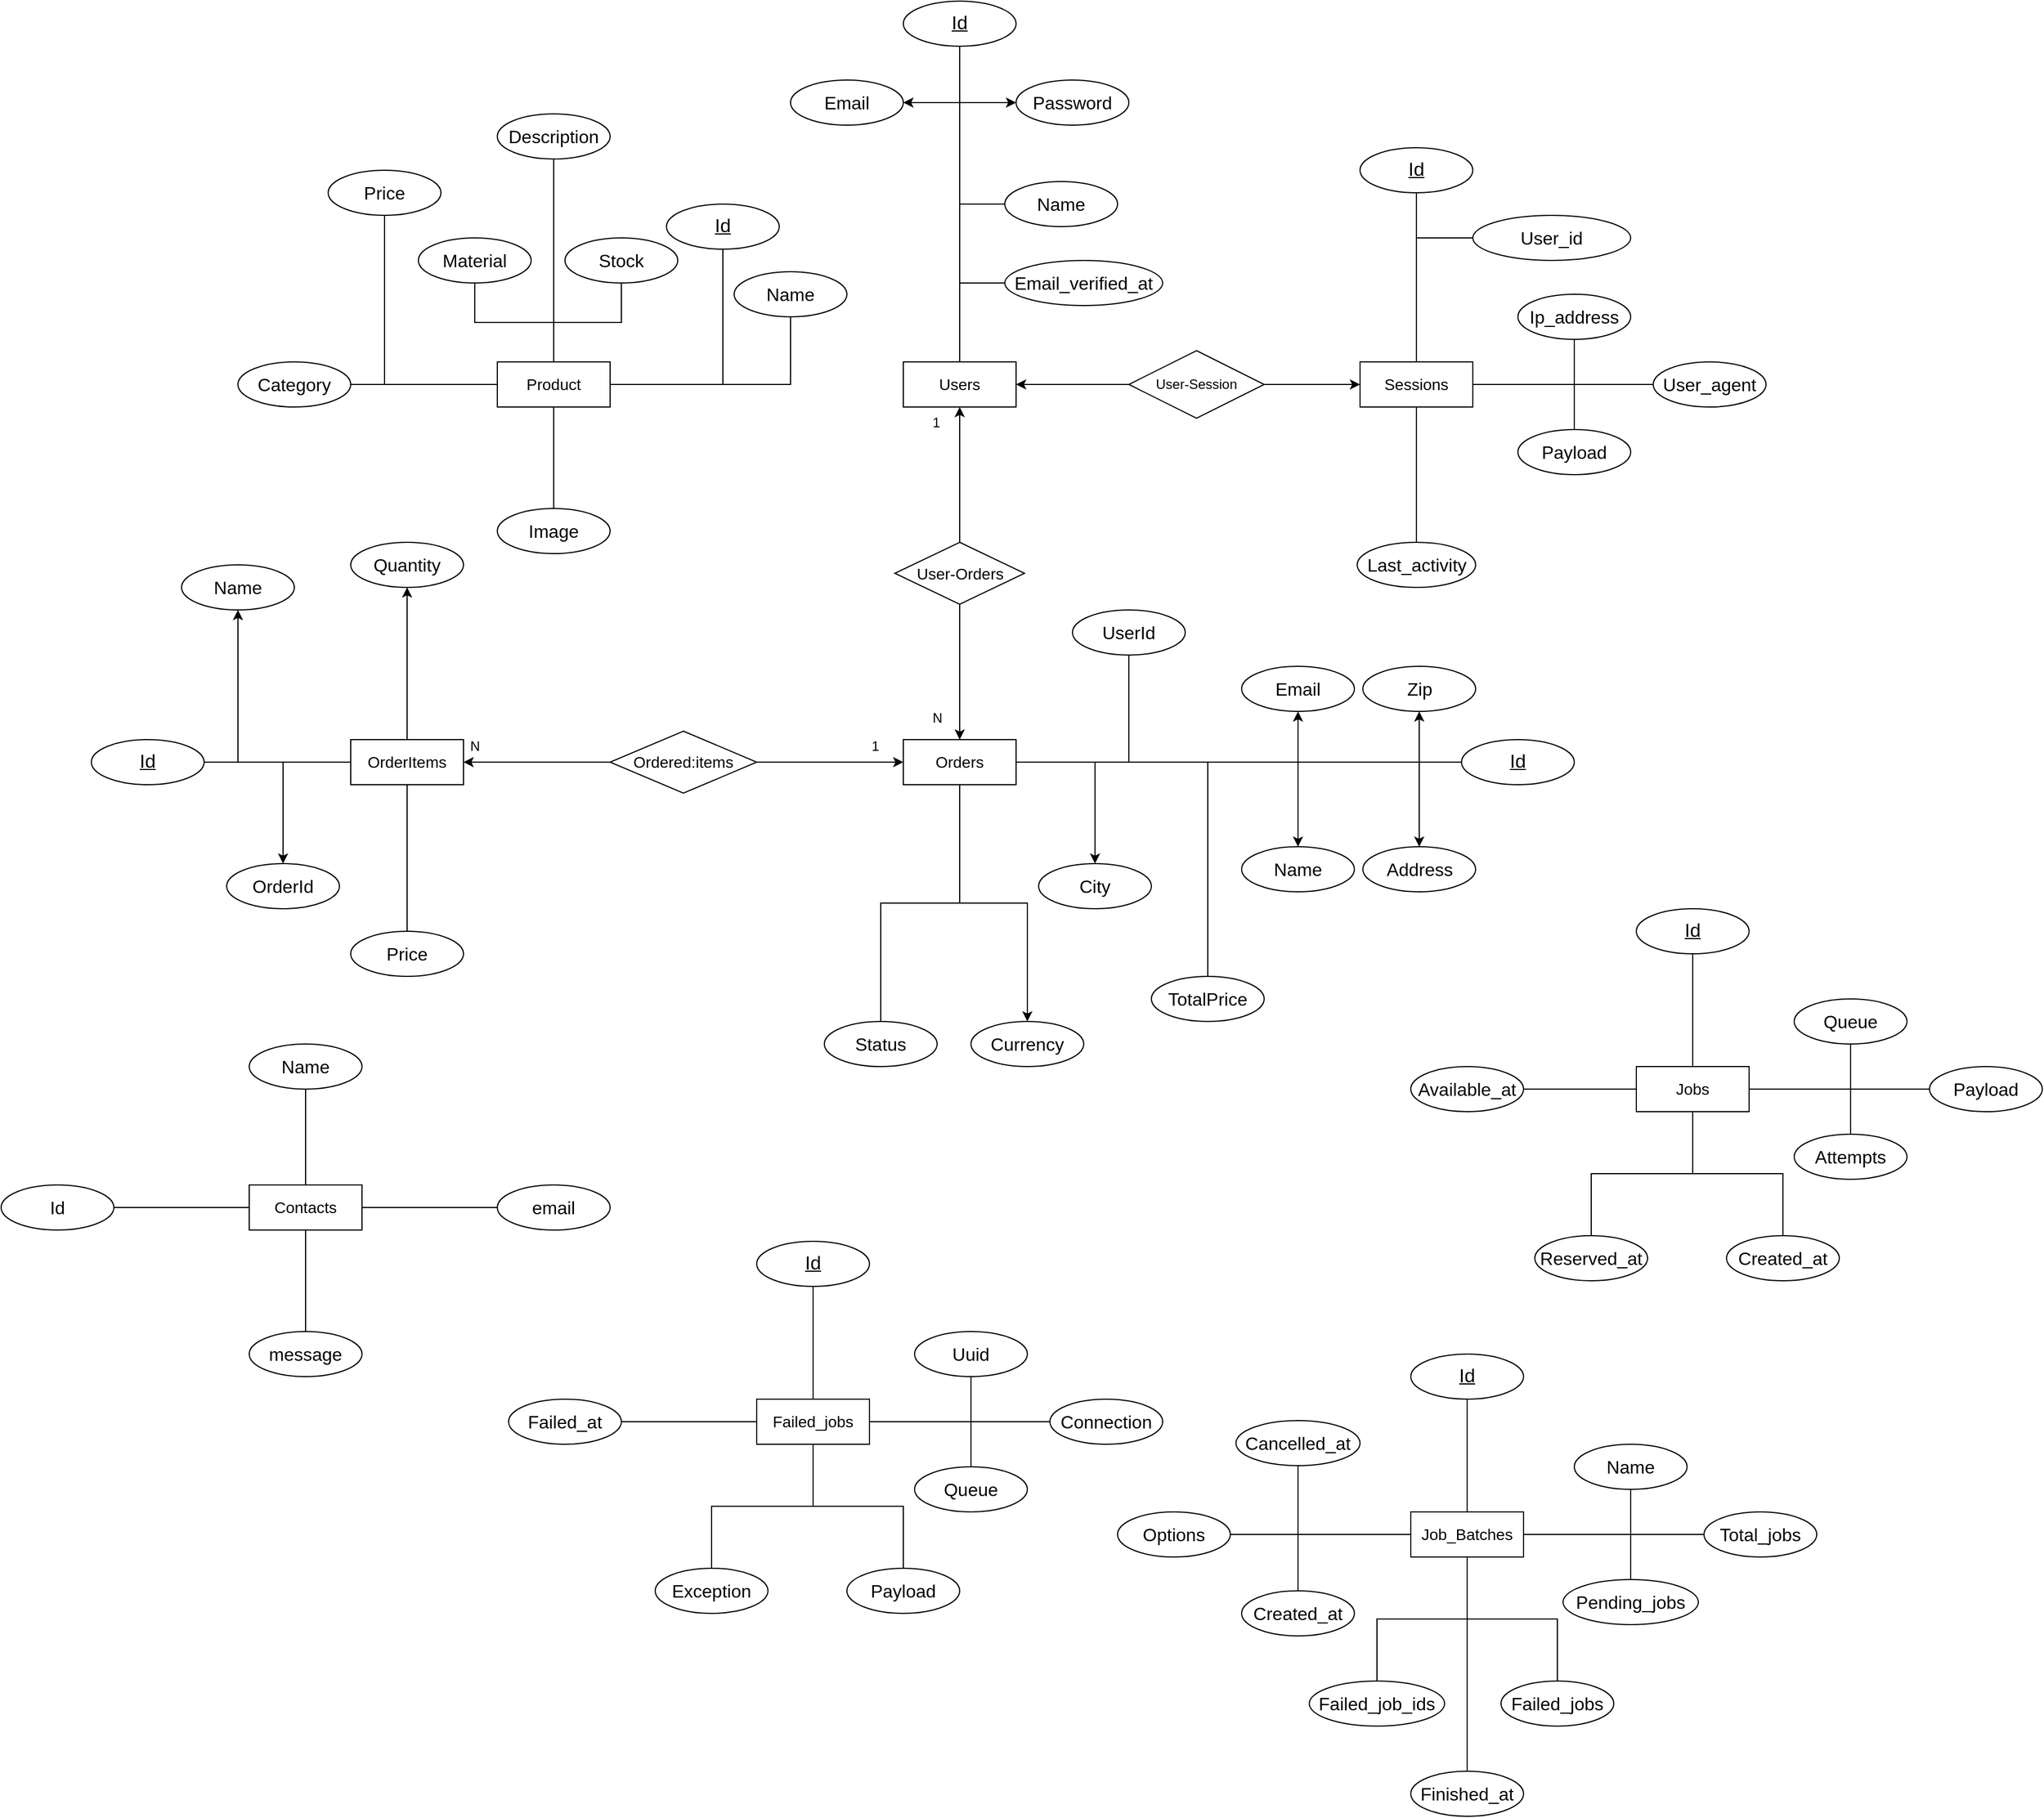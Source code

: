 <mxfile version="26.2.14">
  <diagram name="1 oldal" id="KzL_mlyw6HM5IqUm_3Ji">
    <mxGraphModel dx="2253" dy="1912" grid="1" gridSize="10" guides="1" tooltips="1" connect="1" arrows="1" fold="1" page="1" pageScale="1" pageWidth="827" pageHeight="1169" math="0" shadow="0">
      <root>
        <mxCell id="0" />
        <mxCell id="1" parent="0" />
        <mxCell id="QnFTYgcfVURdufgYZe0T-29" value="&lt;span style=&quot;font-size:12.0pt;line-height:107%;&lt;br/&gt;font-family:&amp;quot;Times New Roman&amp;quot;,serif;mso-fareast-font-family:Calibri;mso-fareast-theme-font:&lt;br/&gt;minor-latin;mso-ansi-language:HU;mso-fareast-language:EN-US;mso-bidi-language:&lt;br/&gt;AR-SA&quot;&gt;Price&lt;/span&gt;" style="ellipse;whiteSpace=wrap;html=1;align=center;" parent="1" vertex="1">
          <mxGeometry x="50" y="60" width="100" height="40" as="geometry" />
        </mxCell>
        <mxCell id="6xBrh_6f9ubQhlfFWh0M-3" value="&lt;span style=&quot;font-size:12.0pt;line-height:107%;&lt;br/&gt;font-family:&amp;quot;Times New Roman&amp;quot;,serif;mso-fareast-font-family:Calibri;mso-fareast-theme-font:&lt;br/&gt;minor-latin;mso-ansi-language:HU;mso-fareast-language:EN-US;mso-bidi-language:&lt;br/&gt;AR-SA&quot;&gt;Description&lt;/span&gt;" style="ellipse;whiteSpace=wrap;html=1;align=center;" parent="1" vertex="1">
          <mxGeometry x="200" y="10" width="100" height="40" as="geometry" />
        </mxCell>
        <mxCell id="6xBrh_6f9ubQhlfFWh0M-4" value="&lt;span style=&quot;font-size:12.0pt;line-height:107%;&lt;br/&gt;font-family:&amp;quot;Times New Roman&amp;quot;,serif;mso-fareast-font-family:Calibri;mso-fareast-theme-font:&lt;br/&gt;minor-latin;mso-ansi-language:HU;mso-fareast-language:EN-US;mso-bidi-language:&lt;br/&gt;AR-SA&quot;&gt;Material&lt;/span&gt;" style="ellipse;whiteSpace=wrap;html=1;align=center;" parent="1" vertex="1">
          <mxGeometry x="130" y="120" width="100" height="40" as="geometry" />
        </mxCell>
        <mxCell id="6xBrh_6f9ubQhlfFWh0M-5" value="&lt;span style=&quot;font-size:12.0pt;line-height:107%;&lt;br/&gt;font-family:&amp;quot;Times New Roman&amp;quot;,serif;mso-fareast-font-family:Calibri;mso-fareast-theme-font:&lt;br/&gt;minor-latin;mso-ansi-language:HU;mso-fareast-language:EN-US;mso-bidi-language:&lt;br/&gt;AR-SA&quot;&gt;Name&lt;/span&gt;" style="ellipse;whiteSpace=wrap;html=1;align=center;" parent="1" vertex="1">
          <mxGeometry x="410" y="150" width="100" height="40" as="geometry" />
        </mxCell>
        <mxCell id="6xBrh_6f9ubQhlfFWh0M-7" value="&lt;span style=&quot;font-size:12.0pt;line-height:107%;&lt;br/&gt;font-family:&amp;quot;Times New Roman&amp;quot;,serif;mso-fareast-font-family:Calibri;mso-fareast-theme-font:&lt;br/&gt;minor-latin;mso-ansi-language:HU;mso-fareast-language:EN-US;mso-bidi-language:&lt;br/&gt;AR-SA&quot;&gt;Category&lt;/span&gt;" style="ellipse;whiteSpace=wrap;html=1;align=center;" parent="1" vertex="1">
          <mxGeometry x="-30" y="230" width="100" height="40" as="geometry" />
        </mxCell>
        <mxCell id="6xBrh_6f9ubQhlfFWh0M-8" value="&lt;span style=&quot;font-size:12.0pt;line-height:107%;&lt;br/&gt;font-family:&amp;quot;Times New Roman&amp;quot;,serif;mso-fareast-font-family:Calibri;mso-fareast-theme-font:&lt;br/&gt;minor-latin;mso-ansi-language:HU;mso-fareast-language:EN-US;mso-bidi-language:&lt;br/&gt;AR-SA&quot;&gt;Stock&lt;/span&gt;" style="ellipse;whiteSpace=wrap;html=1;align=center;" parent="1" vertex="1">
          <mxGeometry x="260" y="120" width="100" height="40" as="geometry" />
        </mxCell>
        <mxCell id="6xBrh_6f9ubQhlfFWh0M-9" value="&lt;span style=&quot;font-size: 16px;&quot;&gt;Image&lt;/span&gt;" style="ellipse;whiteSpace=wrap;html=1;align=center;" parent="1" vertex="1">
          <mxGeometry x="200" y="360" width="100" height="40" as="geometry" />
        </mxCell>
        <mxCell id="6xBrh_6f9ubQhlfFWh0M-40" style="edgeStyle=orthogonalEdgeStyle;rounded=0;orthogonalLoop=1;jettySize=auto;html=1;entryX=0.5;entryY=1;entryDx=0;entryDy=0;endArrow=none;endFill=0;" parent="1" source="6xBrh_6f9ubQhlfFWh0M-11" target="6xBrh_6f9ubQhlfFWh0M-3" edge="1">
          <mxGeometry relative="1" as="geometry" />
        </mxCell>
        <mxCell id="6xBrh_6f9ubQhlfFWh0M-41" style="edgeStyle=orthogonalEdgeStyle;rounded=0;orthogonalLoop=1;jettySize=auto;html=1;entryX=0.5;entryY=1;entryDx=0;entryDy=0;endArrow=none;endFill=0;" parent="1" source="6xBrh_6f9ubQhlfFWh0M-11" target="6xBrh_6f9ubQhlfFWh0M-5" edge="1">
          <mxGeometry relative="1" as="geometry" />
        </mxCell>
        <mxCell id="6xBrh_6f9ubQhlfFWh0M-43" style="edgeStyle=orthogonalEdgeStyle;rounded=0;orthogonalLoop=1;jettySize=auto;html=1;entryX=0.5;entryY=1;entryDx=0;entryDy=0;endArrow=none;endFill=0;" parent="1" source="6xBrh_6f9ubQhlfFWh0M-11" target="6xBrh_6f9ubQhlfFWh0M-8" edge="1">
          <mxGeometry relative="1" as="geometry" />
        </mxCell>
        <mxCell id="6xBrh_6f9ubQhlfFWh0M-44" style="edgeStyle=orthogonalEdgeStyle;rounded=0;orthogonalLoop=1;jettySize=auto;html=1;entryX=0.5;entryY=1;entryDx=0;entryDy=0;endArrow=none;endFill=0;" parent="1" source="6xBrh_6f9ubQhlfFWh0M-11" target="6xBrh_6f9ubQhlfFWh0M-4" edge="1">
          <mxGeometry relative="1" as="geometry" />
        </mxCell>
        <mxCell id="6xBrh_6f9ubQhlfFWh0M-45" style="edgeStyle=orthogonalEdgeStyle;rounded=0;orthogonalLoop=1;jettySize=auto;html=1;endArrow=none;endFill=0;" parent="1" source="6xBrh_6f9ubQhlfFWh0M-11" target="6xBrh_6f9ubQhlfFWh0M-7" edge="1">
          <mxGeometry relative="1" as="geometry" />
        </mxCell>
        <mxCell id="6xBrh_6f9ubQhlfFWh0M-48" style="edgeStyle=orthogonalEdgeStyle;rounded=0;orthogonalLoop=1;jettySize=auto;html=1;endArrow=none;endFill=0;" parent="1" source="6xBrh_6f9ubQhlfFWh0M-11" target="QnFTYgcfVURdufgYZe0T-29" edge="1">
          <mxGeometry relative="1" as="geometry" />
        </mxCell>
        <mxCell id="6xBrh_6f9ubQhlfFWh0M-51" style="edgeStyle=orthogonalEdgeStyle;rounded=0;orthogonalLoop=1;jettySize=auto;html=1;entryX=0.5;entryY=0;entryDx=0;entryDy=0;endArrow=none;endFill=0;" parent="1" source="6xBrh_6f9ubQhlfFWh0M-11" target="6xBrh_6f9ubQhlfFWh0M-9" edge="1">
          <mxGeometry relative="1" as="geometry" />
        </mxCell>
        <mxCell id="Rk4fHZE66jtxpxEKPoya-15" style="edgeStyle=orthogonalEdgeStyle;rounded=0;orthogonalLoop=1;jettySize=auto;html=1;entryX=0.5;entryY=1;entryDx=0;entryDy=0;endArrow=none;endFill=0;" parent="1" source="6xBrh_6f9ubQhlfFWh0M-11" target="Rk4fHZE66jtxpxEKPoya-11" edge="1">
          <mxGeometry relative="1" as="geometry" />
        </mxCell>
        <mxCell id="6xBrh_6f9ubQhlfFWh0M-11" value="&lt;font style=&quot;font-size: 14px;&quot;&gt;Product&lt;/font&gt;" style="whiteSpace=wrap;html=1;align=center;" parent="1" vertex="1">
          <mxGeometry x="200" y="230" width="100" height="40" as="geometry" />
        </mxCell>
        <mxCell id="6xBrh_6f9ubQhlfFWh0M-111" style="edgeStyle=orthogonalEdgeStyle;rounded=0;orthogonalLoop=1;jettySize=auto;html=1;entryX=0;entryY=0.5;entryDx=0;entryDy=0;endArrow=none;endFill=0;" parent="1" source="6xBrh_6f9ubQhlfFWh0M-12" target="6xBrh_6f9ubQhlfFWh0M-20" edge="1">
          <mxGeometry relative="1" as="geometry" />
        </mxCell>
        <mxCell id="Rk4fHZE66jtxpxEKPoya-14" value="" style="edgeStyle=orthogonalEdgeStyle;rounded=0;orthogonalLoop=1;jettySize=auto;html=1;endArrow=none;endFill=0;" parent="1" source="6xBrh_6f9ubQhlfFWh0M-12" target="Rk4fHZE66jtxpxEKPoya-9" edge="1">
          <mxGeometry relative="1" as="geometry" />
        </mxCell>
        <mxCell id="Rk4fHZE66jtxpxEKPoya-81" style="edgeStyle=orthogonalEdgeStyle;rounded=0;orthogonalLoop=1;jettySize=auto;html=1;entryX=0;entryY=0.5;entryDx=0;entryDy=0;endArrow=none;endFill=0;" parent="1" source="6xBrh_6f9ubQhlfFWh0M-12" target="Rk4fHZE66jtxpxEKPoya-78" edge="1">
          <mxGeometry relative="1" as="geometry" />
        </mxCell>
        <mxCell id="Rk4fHZE66jtxpxEKPoya-100" style="edgeStyle=orthogonalEdgeStyle;rounded=0;orthogonalLoop=1;jettySize=auto;html=1;entryX=1;entryY=0.5;entryDx=0;entryDy=0;" parent="1" source="6xBrh_6f9ubQhlfFWh0M-12" target="6xBrh_6f9ubQhlfFWh0M-21" edge="1">
          <mxGeometry relative="1" as="geometry" />
        </mxCell>
        <mxCell id="Rk4fHZE66jtxpxEKPoya-101" style="edgeStyle=orthogonalEdgeStyle;rounded=0;orthogonalLoop=1;jettySize=auto;html=1;entryX=0;entryY=0.5;entryDx=0;entryDy=0;" parent="1" source="6xBrh_6f9ubQhlfFWh0M-12" target="6xBrh_6f9ubQhlfFWh0M-22" edge="1">
          <mxGeometry relative="1" as="geometry" />
        </mxCell>
        <mxCell id="6xBrh_6f9ubQhlfFWh0M-12" value="&lt;font style=&quot;font-size: 14px;&quot;&gt;Users&lt;/font&gt;" style="whiteSpace=wrap;html=1;align=center;" parent="1" vertex="1">
          <mxGeometry x="560" y="230" width="100" height="40" as="geometry" />
        </mxCell>
        <mxCell id="6xBrh_6f9ubQhlfFWh0M-114" style="edgeStyle=orthogonalEdgeStyle;rounded=0;orthogonalLoop=1;jettySize=auto;html=1;entryX=0.5;entryY=0;entryDx=0;entryDy=0;endArrow=none;endFill=0;" parent="1" source="6xBrh_6f9ubQhlfFWh0M-13" target="6xBrh_6f9ubQhlfFWh0M-19" edge="1">
          <mxGeometry relative="1" as="geometry" />
        </mxCell>
        <mxCell id="6xBrh_6f9ubQhlfFWh0M-117" style="edgeStyle=orthogonalEdgeStyle;rounded=0;orthogonalLoop=1;jettySize=auto;html=1;entryX=0.5;entryY=0;entryDx=0;entryDy=0;endArrow=none;endFill=0;" parent="1" source="6xBrh_6f9ubQhlfFWh0M-13" target="6xBrh_6f9ubQhlfFWh0M-17" edge="1">
          <mxGeometry relative="1" as="geometry" />
        </mxCell>
        <mxCell id="6xBrh_6f9ubQhlfFWh0M-118" style="edgeStyle=orthogonalEdgeStyle;rounded=0;orthogonalLoop=1;jettySize=auto;html=1;endArrow=none;endFill=0;" parent="1" source="6xBrh_6f9ubQhlfFWh0M-13" target="6xBrh_6f9ubQhlfFWh0M-16" edge="1">
          <mxGeometry relative="1" as="geometry" />
        </mxCell>
        <mxCell id="Rk4fHZE66jtxpxEKPoya-13" style="edgeStyle=orthogonalEdgeStyle;rounded=0;orthogonalLoop=1;jettySize=auto;html=1;entryX=0;entryY=0.5;entryDx=0;entryDy=0;endArrow=none;endFill=0;" parent="1" source="6xBrh_6f9ubQhlfFWh0M-13" target="Rk4fHZE66jtxpxEKPoya-8" edge="1">
          <mxGeometry relative="1" as="geometry" />
        </mxCell>
        <mxCell id="pAfpiLtt0J3ozyGTxGGi-9" style="edgeStyle=orthogonalEdgeStyle;rounded=0;orthogonalLoop=1;jettySize=auto;html=1;" edge="1" parent="1" source="6xBrh_6f9ubQhlfFWh0M-13" target="pAfpiLtt0J3ozyGTxGGi-8">
          <mxGeometry relative="1" as="geometry" />
        </mxCell>
        <mxCell id="pAfpiLtt0J3ozyGTxGGi-10" style="edgeStyle=orthogonalEdgeStyle;rounded=0;orthogonalLoop=1;jettySize=auto;html=1;entryX=0.5;entryY=0;entryDx=0;entryDy=0;" edge="1" parent="1" source="6xBrh_6f9ubQhlfFWh0M-13" target="pAfpiLtt0J3ozyGTxGGi-7">
          <mxGeometry relative="1" as="geometry" />
        </mxCell>
        <mxCell id="pAfpiLtt0J3ozyGTxGGi-11" style="edgeStyle=orthogonalEdgeStyle;rounded=0;orthogonalLoop=1;jettySize=auto;html=1;entryX=0.5;entryY=1;entryDx=0;entryDy=0;" edge="1" parent="1" source="6xBrh_6f9ubQhlfFWh0M-13" target="pAfpiLtt0J3ozyGTxGGi-4">
          <mxGeometry relative="1" as="geometry" />
        </mxCell>
        <mxCell id="pAfpiLtt0J3ozyGTxGGi-12" style="edgeStyle=orthogonalEdgeStyle;rounded=0;orthogonalLoop=1;jettySize=auto;html=1;entryX=0.5;entryY=0;entryDx=0;entryDy=0;" edge="1" parent="1" source="6xBrh_6f9ubQhlfFWh0M-13" target="pAfpiLtt0J3ozyGTxGGi-3">
          <mxGeometry relative="1" as="geometry" />
        </mxCell>
        <mxCell id="pAfpiLtt0J3ozyGTxGGi-14" style="edgeStyle=orthogonalEdgeStyle;rounded=0;orthogonalLoop=1;jettySize=auto;html=1;" edge="1" parent="1" source="6xBrh_6f9ubQhlfFWh0M-13" target="pAfpiLtt0J3ozyGTxGGi-6">
          <mxGeometry relative="1" as="geometry" />
        </mxCell>
        <mxCell id="pAfpiLtt0J3ozyGTxGGi-15" style="edgeStyle=orthogonalEdgeStyle;rounded=0;orthogonalLoop=1;jettySize=auto;html=1;" edge="1" parent="1" source="6xBrh_6f9ubQhlfFWh0M-13" target="pAfpiLtt0J3ozyGTxGGi-5">
          <mxGeometry relative="1" as="geometry" />
        </mxCell>
        <mxCell id="6xBrh_6f9ubQhlfFWh0M-13" value="&lt;font style=&quot;font-size: 14px;&quot;&gt;Orders&lt;/font&gt;" style="whiteSpace=wrap;html=1;align=center;" parent="1" vertex="1">
          <mxGeometry x="560" y="565" width="100" height="40" as="geometry" />
        </mxCell>
        <mxCell id="6xBrh_6f9ubQhlfFWh0M-54" style="edgeStyle=orthogonalEdgeStyle;rounded=0;orthogonalLoop=1;jettySize=auto;html=1;entryX=0.5;entryY=0;entryDx=0;entryDy=0;endArrow=none;endFill=0;" parent="1" source="6xBrh_6f9ubQhlfFWh0M-14" target="6xBrh_6f9ubQhlfFWh0M-27" edge="1">
          <mxGeometry relative="1" as="geometry" />
        </mxCell>
        <mxCell id="Rk4fHZE66jtxpxEKPoya-12" style="edgeStyle=orthogonalEdgeStyle;rounded=0;orthogonalLoop=1;jettySize=auto;html=1;endArrow=none;endFill=0;" parent="1" source="6xBrh_6f9ubQhlfFWh0M-14" target="Rk4fHZE66jtxpxEKPoya-10" edge="1">
          <mxGeometry relative="1" as="geometry" />
        </mxCell>
        <mxCell id="pAfpiLtt0J3ozyGTxGGi-16" style="edgeStyle=orthogonalEdgeStyle;rounded=0;orthogonalLoop=1;jettySize=auto;html=1;entryX=0.5;entryY=1;entryDx=0;entryDy=0;" edge="1" parent="1" source="6xBrh_6f9ubQhlfFWh0M-14" target="6xBrh_6f9ubQhlfFWh0M-26">
          <mxGeometry relative="1" as="geometry" />
        </mxCell>
        <mxCell id="pAfpiLtt0J3ozyGTxGGi-17" style="edgeStyle=orthogonalEdgeStyle;rounded=0;orthogonalLoop=1;jettySize=auto;html=1;entryX=0.5;entryY=1;entryDx=0;entryDy=0;" edge="1" parent="1" source="6xBrh_6f9ubQhlfFWh0M-14" target="6xBrh_6f9ubQhlfFWh0M-25">
          <mxGeometry relative="1" as="geometry" />
        </mxCell>
        <mxCell id="pAfpiLtt0J3ozyGTxGGi-18" style="edgeStyle=orthogonalEdgeStyle;rounded=0;orthogonalLoop=1;jettySize=auto;html=1;" edge="1" parent="1" source="6xBrh_6f9ubQhlfFWh0M-14" target="6xBrh_6f9ubQhlfFWh0M-24">
          <mxGeometry relative="1" as="geometry" />
        </mxCell>
        <mxCell id="6xBrh_6f9ubQhlfFWh0M-14" value="&lt;font style=&quot;font-size: 14px;&quot;&gt;OrderItems&lt;/font&gt;" style="whiteSpace=wrap;html=1;align=center;" parent="1" vertex="1">
          <mxGeometry x="70" y="565" width="100" height="40" as="geometry" />
        </mxCell>
        <mxCell id="6xBrh_6f9ubQhlfFWh0M-16" value="&lt;span style=&quot;font-size:12.0pt;line-height:107%;&lt;br/&gt;font-family:&amp;quot;Times New Roman&amp;quot;,serif;mso-fareast-font-family:Calibri;mso-fareast-theme-font:&lt;br/&gt;minor-latin;mso-ansi-language:HU;mso-fareast-language:EN-US;mso-bidi-language:&lt;br/&gt;AR-SA&quot;&gt;UserId&lt;/span&gt;" style="ellipse;whiteSpace=wrap;html=1;align=center;" parent="1" vertex="1">
          <mxGeometry x="710" y="450" width="100" height="40" as="geometry" />
        </mxCell>
        <mxCell id="6xBrh_6f9ubQhlfFWh0M-17" value="&lt;span style=&quot;font-size:12.0pt;line-height:107%;&lt;br/&gt;font-family:&amp;quot;Times New Roman&amp;quot;,serif;mso-fareast-font-family:Calibri;mso-fareast-theme-font:&lt;br/&gt;minor-latin;mso-ansi-language:HU;mso-fareast-language:EN-US;mso-bidi-language:&lt;br/&gt;AR-SA&quot;&gt;TotalPrice&lt;/span&gt;" style="ellipse;whiteSpace=wrap;html=1;align=center;" parent="1" vertex="1">
          <mxGeometry x="780" y="775" width="100" height="40" as="geometry" />
        </mxCell>
        <mxCell id="6xBrh_6f9ubQhlfFWh0M-19" value="&lt;span style=&quot;font-size:12.0pt;line-height:107%;&lt;br/&gt;font-family:&amp;quot;Times New Roman&amp;quot;,serif;mso-fareast-font-family:Calibri;mso-fareast-theme-font:&lt;br/&gt;minor-latin;mso-ansi-language:HU;mso-fareast-language:EN-US;mso-bidi-language:&lt;br/&gt;AR-SA&quot;&gt;Status&lt;/span&gt;" style="ellipse;whiteSpace=wrap;html=1;align=center;" parent="1" vertex="1">
          <mxGeometry x="490" y="815" width="100" height="40" as="geometry" />
        </mxCell>
        <mxCell id="6xBrh_6f9ubQhlfFWh0M-20" value="&lt;span style=&quot;font-size:12.0pt;line-height:107%;&lt;br/&gt;font-family:&amp;quot;Times New Roman&amp;quot;,serif;mso-fareast-font-family:Calibri;mso-fareast-theme-font:&lt;br/&gt;minor-latin;mso-ansi-language:HU;mso-fareast-language:EN-US;mso-bidi-language:&lt;br/&gt;AR-SA&quot;&gt;Name&lt;/span&gt;" style="ellipse;whiteSpace=wrap;html=1;align=center;" parent="1" vertex="1">
          <mxGeometry x="650" y="70" width="100" height="40" as="geometry" />
        </mxCell>
        <mxCell id="6xBrh_6f9ubQhlfFWh0M-21" value="&lt;span style=&quot;font-size:12.0pt;line-height:107%;&lt;br/&gt;font-family:&amp;quot;Times New Roman&amp;quot;,serif;mso-fareast-font-family:Calibri;mso-fareast-theme-font:&lt;br/&gt;minor-latin;mso-ansi-language:HU;mso-fareast-language:EN-US;mso-bidi-language:&lt;br/&gt;AR-SA&quot;&gt;Email&lt;/span&gt;" style="ellipse;whiteSpace=wrap;html=1;align=center;" parent="1" vertex="1">
          <mxGeometry x="460" y="-20" width="100" height="40" as="geometry" />
        </mxCell>
        <mxCell id="6xBrh_6f9ubQhlfFWh0M-22" value="&lt;span style=&quot;font-size:12.0pt;line-height:107%;&lt;br/&gt;font-family:&amp;quot;Times New Roman&amp;quot;,serif;mso-fareast-font-family:Calibri;mso-fareast-theme-font:&lt;br/&gt;minor-latin;mso-ansi-language:HU;mso-fareast-language:EN-US;mso-bidi-language:&lt;br/&gt;AR-SA&quot;&gt;Password&lt;/span&gt;" style="ellipse;whiteSpace=wrap;html=1;align=center;" parent="1" vertex="1">
          <mxGeometry x="660" y="-20" width="100" height="40" as="geometry" />
        </mxCell>
        <mxCell id="6xBrh_6f9ubQhlfFWh0M-24" value="&lt;span style=&quot;font-size:12.0pt;line-height:107%;&lt;br/&gt;font-family:&amp;quot;Times New Roman&amp;quot;,serif;mso-fareast-font-family:Calibri;mso-fareast-theme-font:&lt;br/&gt;minor-latin;mso-ansi-language:HU;mso-fareast-language:EN-US;mso-bidi-language:&lt;br/&gt;AR-SA&quot;&gt;OrderId&lt;/span&gt;" style="ellipse;whiteSpace=wrap;html=1;align=center;" parent="1" vertex="1">
          <mxGeometry x="-40" y="675" width="100" height="40" as="geometry" />
        </mxCell>
        <mxCell id="6xBrh_6f9ubQhlfFWh0M-25" value="&lt;span style=&quot;font-size:12.0pt;line-height:107%;&lt;br/&gt;font-family:&amp;quot;Times New Roman&amp;quot;,serif;mso-fareast-font-family:Calibri;mso-fareast-theme-font:&lt;br/&gt;minor-latin;mso-ansi-language:HU;mso-fareast-language:EN-US;mso-bidi-language:&lt;br/&gt;AR-SA&quot;&gt;Name&lt;/span&gt;" style="ellipse;whiteSpace=wrap;html=1;align=center;" parent="1" vertex="1">
          <mxGeometry x="-80" y="410" width="100" height="40" as="geometry" />
        </mxCell>
        <mxCell id="6xBrh_6f9ubQhlfFWh0M-26" value="&lt;span style=&quot;font-size:12.0pt;line-height:107%;&lt;br/&gt;font-family:&amp;quot;Times New Roman&amp;quot;,serif;mso-fareast-font-family:Calibri;mso-fareast-theme-font:&lt;br/&gt;minor-latin;mso-ansi-language:HU;mso-fareast-language:EN-US;mso-bidi-language:&lt;br/&gt;AR-SA&quot;&gt;Quantity&lt;/span&gt;" style="ellipse;whiteSpace=wrap;html=1;align=center;" parent="1" vertex="1">
          <mxGeometry x="70" y="390" width="100" height="40" as="geometry" />
        </mxCell>
        <mxCell id="6xBrh_6f9ubQhlfFWh0M-27" value="&lt;span style=&quot;font-size:12.0pt;line-height:107%;&lt;br/&gt;font-family:&amp;quot;Times New Roman&amp;quot;,serif;mso-fareast-font-family:Calibri;mso-fareast-theme-font:&lt;br/&gt;minor-latin;mso-ansi-language:HU;mso-fareast-language:EN-US;mso-bidi-language:&lt;br/&gt;AR-SA&quot;&gt;Price&lt;/span&gt;" style="ellipse;whiteSpace=wrap;html=1;align=center;" parent="1" vertex="1">
          <mxGeometry x="70" y="735" width="100" height="40" as="geometry" />
        </mxCell>
        <mxCell id="6xBrh_6f9ubQhlfFWh0M-33" style="edgeStyle=orthogonalEdgeStyle;rounded=0;orthogonalLoop=1;jettySize=auto;html=1;entryX=0;entryY=0.5;entryDx=0;entryDy=0;" parent="1" source="6xBrh_6f9ubQhlfFWh0M-28" target="6xBrh_6f9ubQhlfFWh0M-13" edge="1">
          <mxGeometry relative="1" as="geometry" />
        </mxCell>
        <mxCell id="6xBrh_6f9ubQhlfFWh0M-34" style="edgeStyle=orthogonalEdgeStyle;rounded=0;orthogonalLoop=1;jettySize=auto;html=1;entryX=1;entryY=0.5;entryDx=0;entryDy=0;" parent="1" source="6xBrh_6f9ubQhlfFWh0M-28" target="6xBrh_6f9ubQhlfFWh0M-14" edge="1">
          <mxGeometry relative="1" as="geometry" />
        </mxCell>
        <mxCell id="6xBrh_6f9ubQhlfFWh0M-28" value="&lt;font style=&quot;font-size: 14px;&quot;&gt;Ordered:items&lt;/font&gt;" style="shape=rhombus;perimeter=rhombusPerimeter;whiteSpace=wrap;html=1;align=center;" parent="1" vertex="1">
          <mxGeometry x="300" y="557.5" width="130" height="55" as="geometry" />
        </mxCell>
        <mxCell id="6xBrh_6f9ubQhlfFWh0M-31" style="edgeStyle=orthogonalEdgeStyle;rounded=0;orthogonalLoop=1;jettySize=auto;html=1;entryX=0.5;entryY=0;entryDx=0;entryDy=0;" parent="1" source="6xBrh_6f9ubQhlfFWh0M-30" target="6xBrh_6f9ubQhlfFWh0M-13" edge="1">
          <mxGeometry relative="1" as="geometry" />
        </mxCell>
        <mxCell id="6xBrh_6f9ubQhlfFWh0M-32" style="edgeStyle=orthogonalEdgeStyle;rounded=0;orthogonalLoop=1;jettySize=auto;html=1;entryX=0.5;entryY=1;entryDx=0;entryDy=0;" parent="1" source="6xBrh_6f9ubQhlfFWh0M-30" target="6xBrh_6f9ubQhlfFWh0M-12" edge="1">
          <mxGeometry relative="1" as="geometry" />
        </mxCell>
        <mxCell id="6xBrh_6f9ubQhlfFWh0M-30" value="&lt;font style=&quot;font-size: 14px;&quot;&gt;User-Orders&lt;/font&gt;" style="shape=rhombus;perimeter=rhombusPerimeter;whiteSpace=wrap;html=1;align=center;" parent="1" vertex="1">
          <mxGeometry x="552.5" y="390" width="115" height="55" as="geometry" />
        </mxCell>
        <mxCell id="Rk4fHZE66jtxpxEKPoya-1" value="N" style="text;strokeColor=none;fillColor=none;spacingLeft=4;spacingRight=4;overflow=hidden;rotatable=0;points=[[0,0.5],[1,0.5]];portConstraint=eastwest;fontSize=12;whiteSpace=wrap;html=1;" parent="1" vertex="1">
          <mxGeometry x="170" y="557" width="40" height="30" as="geometry" />
        </mxCell>
        <mxCell id="Rk4fHZE66jtxpxEKPoya-2" value="1" style="text;whiteSpace=wrap;html=1;" parent="1" vertex="1">
          <mxGeometry x="530" y="557" width="60" height="40" as="geometry" />
        </mxCell>
        <mxCell id="Rk4fHZE66jtxpxEKPoya-5" value="N" style="text;strokeColor=none;fillColor=none;spacingLeft=4;spacingRight=4;overflow=hidden;rotatable=0;points=[[0,0.5],[1,0.5]];portConstraint=eastwest;fontSize=12;whiteSpace=wrap;html=1;" parent="1" vertex="1">
          <mxGeometry x="580" y="532" width="40" height="30" as="geometry" />
        </mxCell>
        <mxCell id="Rk4fHZE66jtxpxEKPoya-6" value="1" style="text;strokeColor=none;fillColor=none;spacingLeft=4;spacingRight=4;overflow=hidden;rotatable=0;points=[[0,0.5],[1,0.5]];portConstraint=eastwest;fontSize=12;whiteSpace=wrap;html=1;" parent="1" vertex="1">
          <mxGeometry x="580" y="270" width="40" height="30" as="geometry" />
        </mxCell>
        <mxCell id="Rk4fHZE66jtxpxEKPoya-8" value="&lt;font style=&quot;font-size: 17px;&quot;&gt;Id&lt;/font&gt;" style="ellipse;whiteSpace=wrap;html=1;align=center;fontStyle=4;" parent="1" vertex="1">
          <mxGeometry x="1055" y="565" width="100" height="40" as="geometry" />
        </mxCell>
        <mxCell id="Rk4fHZE66jtxpxEKPoya-9" value="&lt;font style=&quot;font-size: 17px;&quot;&gt;Id&lt;/font&gt;" style="ellipse;whiteSpace=wrap;html=1;align=center;fontStyle=4;" parent="1" vertex="1">
          <mxGeometry x="560" y="-90" width="100" height="40" as="geometry" />
        </mxCell>
        <mxCell id="Rk4fHZE66jtxpxEKPoya-10" value="&lt;font style=&quot;font-size: 17px;&quot;&gt;Id&lt;/font&gt;" style="ellipse;whiteSpace=wrap;html=1;align=center;fontStyle=4;" parent="1" vertex="1">
          <mxGeometry x="-160" y="565" width="100" height="40" as="geometry" />
        </mxCell>
        <mxCell id="Rk4fHZE66jtxpxEKPoya-11" value="&lt;font style=&quot;font-size: 17px;&quot;&gt;Id&lt;/font&gt;" style="ellipse;whiteSpace=wrap;html=1;align=center;fontStyle=4;" parent="1" vertex="1">
          <mxGeometry x="350" y="90" width="100" height="40" as="geometry" />
        </mxCell>
        <mxCell id="Rk4fHZE66jtxpxEKPoya-26" style="edgeStyle=orthogonalEdgeStyle;rounded=0;orthogonalLoop=1;jettySize=auto;html=1;entryX=0.5;entryY=1;entryDx=0;entryDy=0;endArrow=none;endFill=0;" parent="1" source="Rk4fHZE66jtxpxEKPoya-30" target="Rk4fHZE66jtxpxEKPoya-32" edge="1">
          <mxGeometry relative="1" as="geometry" />
        </mxCell>
        <mxCell id="Rk4fHZE66jtxpxEKPoya-27" style="edgeStyle=orthogonalEdgeStyle;rounded=0;orthogonalLoop=1;jettySize=auto;html=1;entryX=0.5;entryY=0;entryDx=0;entryDy=0;endArrow=none;endFill=0;" parent="1" source="Rk4fHZE66jtxpxEKPoya-30" target="Rk4fHZE66jtxpxEKPoya-33" edge="1">
          <mxGeometry relative="1" as="geometry" />
        </mxCell>
        <mxCell id="Rk4fHZE66jtxpxEKPoya-28" style="edgeStyle=orthogonalEdgeStyle;rounded=0;orthogonalLoop=1;jettySize=auto;html=1;entryX=0;entryY=0.5;entryDx=0;entryDy=0;endArrow=none;endFill=0;" parent="1" source="Rk4fHZE66jtxpxEKPoya-30" target="Rk4fHZE66jtxpxEKPoya-31" edge="1">
          <mxGeometry relative="1" as="geometry" />
        </mxCell>
        <mxCell id="Rk4fHZE66jtxpxEKPoya-29" value="" style="edgeStyle=orthogonalEdgeStyle;rounded=0;orthogonalLoop=1;jettySize=auto;html=1;endArrow=none;endFill=0;" parent="1" source="Rk4fHZE66jtxpxEKPoya-30" target="Rk4fHZE66jtxpxEKPoya-35" edge="1">
          <mxGeometry relative="1" as="geometry" />
        </mxCell>
        <mxCell id="Rk4fHZE66jtxpxEKPoya-39" value="" style="edgeStyle=orthogonalEdgeStyle;rounded=0;orthogonalLoop=1;jettySize=auto;html=1;endArrow=none;endFill=0;" parent="1" source="Rk4fHZE66jtxpxEKPoya-30" target="Rk4fHZE66jtxpxEKPoya-38" edge="1">
          <mxGeometry relative="1" as="geometry" />
        </mxCell>
        <mxCell id="Rk4fHZE66jtxpxEKPoya-40" value="" style="edgeStyle=orthogonalEdgeStyle;rounded=0;orthogonalLoop=1;jettySize=auto;html=1;endArrow=none;endFill=0;" parent="1" source="Rk4fHZE66jtxpxEKPoya-30" target="Rk4fHZE66jtxpxEKPoya-37" edge="1">
          <mxGeometry relative="1" as="geometry" />
        </mxCell>
        <mxCell id="Rk4fHZE66jtxpxEKPoya-41" style="edgeStyle=orthogonalEdgeStyle;rounded=0;orthogonalLoop=1;jettySize=auto;html=1;entryX=0.5;entryY=0;entryDx=0;entryDy=0;endArrow=none;endFill=0;" parent="1" source="Rk4fHZE66jtxpxEKPoya-30" target="Rk4fHZE66jtxpxEKPoya-36" edge="1">
          <mxGeometry relative="1" as="geometry" />
        </mxCell>
        <mxCell id="Rk4fHZE66jtxpxEKPoya-30" value="&lt;font style=&quot;font-size: 14px;&quot;&gt;Jobs&lt;/font&gt;" style="whiteSpace=wrap;html=1;align=center;" parent="1" vertex="1">
          <mxGeometry x="1210" y="855" width="100" height="40" as="geometry" />
        </mxCell>
        <mxCell id="Rk4fHZE66jtxpxEKPoya-31" value="&lt;span style=&quot;font-size:12.0pt;line-height:107%;&lt;br/&gt;font-family:&amp;quot;Times New Roman&amp;quot;,serif;mso-fareast-font-family:Calibri;mso-fareast-theme-font:&lt;br/&gt;minor-latin;mso-ansi-language:HU;mso-fareast-language:EN-US;mso-bidi-language:&lt;br/&gt;AR-SA&quot;&gt;Payload&lt;/span&gt;" style="ellipse;whiteSpace=wrap;html=1;align=center;" parent="1" vertex="1">
          <mxGeometry x="1470" y="855" width="100" height="40" as="geometry" />
        </mxCell>
        <mxCell id="Rk4fHZE66jtxpxEKPoya-32" value="&lt;span style=&quot;font-size:12.0pt;line-height:107%;&lt;br/&gt;font-family:&amp;quot;Times New Roman&amp;quot;,serif;mso-fareast-font-family:Calibri;mso-fareast-theme-font:&lt;br/&gt;minor-latin;mso-ansi-language:HU;mso-fareast-language:EN-US;mso-bidi-language:&lt;br/&gt;AR-SA&quot;&gt;Queue&lt;/span&gt;" style="ellipse;whiteSpace=wrap;html=1;align=center;" parent="1" vertex="1">
          <mxGeometry x="1350" y="795" width="100" height="40" as="geometry" />
        </mxCell>
        <mxCell id="Rk4fHZE66jtxpxEKPoya-33" value="&lt;span style=&quot;font-size:12.0pt;line-height:107%;&lt;br/&gt;font-family:&amp;quot;Times New Roman&amp;quot;,serif;mso-fareast-font-family:Calibri;mso-fareast-theme-font:&lt;br/&gt;minor-latin;mso-ansi-language:HU;mso-fareast-language:EN-US;mso-bidi-language:&lt;br/&gt;AR-SA&quot;&gt;Attempts&lt;/span&gt;" style="ellipse;whiteSpace=wrap;html=1;align=center;" parent="1" vertex="1">
          <mxGeometry x="1350" y="915" width="100" height="40" as="geometry" />
        </mxCell>
        <mxCell id="Rk4fHZE66jtxpxEKPoya-35" value="&lt;font style=&quot;font-size: 17px;&quot;&gt;Id&lt;/font&gt;" style="ellipse;whiteSpace=wrap;html=1;align=center;fontStyle=4;" parent="1" vertex="1">
          <mxGeometry x="1210" y="715" width="100" height="40" as="geometry" />
        </mxCell>
        <mxCell id="Rk4fHZE66jtxpxEKPoya-36" value="&lt;span style=&quot;font-size:12.0pt;line-height:107%;&lt;br/&gt;font-family:&amp;quot;Times New Roman&amp;quot;,serif;mso-fareast-font-family:Calibri;mso-fareast-theme-font:&lt;br/&gt;minor-latin;mso-ansi-language:HU;mso-fareast-language:EN-US;mso-bidi-language:&lt;br/&gt;AR-SA&quot;&gt;Reserved_at&lt;/span&gt;" style="ellipse;whiteSpace=wrap;html=1;align=center;" parent="1" vertex="1">
          <mxGeometry x="1120" y="1005" width="100" height="40" as="geometry" />
        </mxCell>
        <mxCell id="Rk4fHZE66jtxpxEKPoya-37" value="&lt;span style=&quot;font-size:12.0pt;line-height:107%;&lt;br/&gt;font-family:&amp;quot;Times New Roman&amp;quot;,serif;mso-fareast-font-family:Calibri;mso-fareast-theme-font:&lt;br/&gt;minor-latin;mso-ansi-language:HU;mso-fareast-language:EN-US;mso-bidi-language:&lt;br/&gt;AR-SA&quot;&gt;Available_at&lt;/span&gt;" style="ellipse;whiteSpace=wrap;html=1;align=center;" parent="1" vertex="1">
          <mxGeometry x="1010" y="855" width="100" height="40" as="geometry" />
        </mxCell>
        <mxCell id="Rk4fHZE66jtxpxEKPoya-38" value="&lt;span style=&quot;font-size:12.0pt;line-height:107%;&lt;br/&gt;font-family:&amp;quot;Times New Roman&amp;quot;,serif;mso-fareast-font-family:Calibri;mso-fareast-theme-font:&lt;br/&gt;minor-latin;mso-ansi-language:HU;mso-fareast-language:EN-US;mso-bidi-language:&lt;br/&gt;AR-SA&quot;&gt;Created_at&lt;/span&gt;" style="ellipse;whiteSpace=wrap;html=1;align=center;" parent="1" vertex="1">
          <mxGeometry x="1290" y="1005" width="100" height="40" as="geometry" />
        </mxCell>
        <mxCell id="Rk4fHZE66jtxpxEKPoya-42" style="edgeStyle=orthogonalEdgeStyle;rounded=0;orthogonalLoop=1;jettySize=auto;html=1;entryX=0.5;entryY=1;entryDx=0;entryDy=0;endArrow=none;endFill=0;" parent="1" source="Rk4fHZE66jtxpxEKPoya-49" target="Rk4fHZE66jtxpxEKPoya-51" edge="1">
          <mxGeometry relative="1" as="geometry" />
        </mxCell>
        <mxCell id="Rk4fHZE66jtxpxEKPoya-43" style="edgeStyle=orthogonalEdgeStyle;rounded=0;orthogonalLoop=1;jettySize=auto;html=1;entryX=0.5;entryY=0;entryDx=0;entryDy=0;endArrow=none;endFill=0;" parent="1" source="Rk4fHZE66jtxpxEKPoya-49" target="Rk4fHZE66jtxpxEKPoya-52" edge="1">
          <mxGeometry relative="1" as="geometry" />
        </mxCell>
        <mxCell id="Rk4fHZE66jtxpxEKPoya-44" style="edgeStyle=orthogonalEdgeStyle;rounded=0;orthogonalLoop=1;jettySize=auto;html=1;entryX=0;entryY=0.5;entryDx=0;entryDy=0;endArrow=none;endFill=0;" parent="1" source="Rk4fHZE66jtxpxEKPoya-49" target="Rk4fHZE66jtxpxEKPoya-50" edge="1">
          <mxGeometry relative="1" as="geometry" />
        </mxCell>
        <mxCell id="Rk4fHZE66jtxpxEKPoya-45" value="" style="edgeStyle=orthogonalEdgeStyle;rounded=0;orthogonalLoop=1;jettySize=auto;html=1;endArrow=none;endFill=0;" parent="1" source="Rk4fHZE66jtxpxEKPoya-49" target="Rk4fHZE66jtxpxEKPoya-53" edge="1">
          <mxGeometry relative="1" as="geometry" />
        </mxCell>
        <mxCell id="Rk4fHZE66jtxpxEKPoya-46" value="" style="edgeStyle=orthogonalEdgeStyle;rounded=0;orthogonalLoop=1;jettySize=auto;html=1;endArrow=none;endFill=0;" parent="1" source="Rk4fHZE66jtxpxEKPoya-49" target="Rk4fHZE66jtxpxEKPoya-56" edge="1">
          <mxGeometry relative="1" as="geometry" />
        </mxCell>
        <mxCell id="Rk4fHZE66jtxpxEKPoya-47" value="" style="edgeStyle=orthogonalEdgeStyle;rounded=0;orthogonalLoop=1;jettySize=auto;html=1;endArrow=none;endFill=0;" parent="1" source="Rk4fHZE66jtxpxEKPoya-49" target="Rk4fHZE66jtxpxEKPoya-55" edge="1">
          <mxGeometry relative="1" as="geometry" />
        </mxCell>
        <mxCell id="Rk4fHZE66jtxpxEKPoya-48" style="edgeStyle=orthogonalEdgeStyle;rounded=0;orthogonalLoop=1;jettySize=auto;html=1;entryX=0.5;entryY=0;entryDx=0;entryDy=0;endArrow=none;endFill=0;" parent="1" source="Rk4fHZE66jtxpxEKPoya-49" target="Rk4fHZE66jtxpxEKPoya-54" edge="1">
          <mxGeometry relative="1" as="geometry" />
        </mxCell>
        <mxCell id="Rk4fHZE66jtxpxEKPoya-60" style="edgeStyle=orthogonalEdgeStyle;rounded=0;orthogonalLoop=1;jettySize=auto;html=1;entryX=0.5;entryY=0;entryDx=0;entryDy=0;endArrow=none;endFill=0;" parent="1" source="Rk4fHZE66jtxpxEKPoya-49" target="Rk4fHZE66jtxpxEKPoya-58" edge="1">
          <mxGeometry relative="1" as="geometry" />
        </mxCell>
        <mxCell id="Rk4fHZE66jtxpxEKPoya-61" style="edgeStyle=orthogonalEdgeStyle;rounded=0;orthogonalLoop=1;jettySize=auto;html=1;entryX=0.5;entryY=1;entryDx=0;entryDy=0;endArrow=none;endFill=0;" parent="1" source="Rk4fHZE66jtxpxEKPoya-49" target="Rk4fHZE66jtxpxEKPoya-57" edge="1">
          <mxGeometry relative="1" as="geometry" />
        </mxCell>
        <mxCell id="Rk4fHZE66jtxpxEKPoya-62" style="edgeStyle=orthogonalEdgeStyle;rounded=0;orthogonalLoop=1;jettySize=auto;html=1;entryX=0.5;entryY=0;entryDx=0;entryDy=0;endArrow=none;endFill=0;" parent="1" source="Rk4fHZE66jtxpxEKPoya-49" target="Rk4fHZE66jtxpxEKPoya-59" edge="1">
          <mxGeometry relative="1" as="geometry" />
        </mxCell>
        <mxCell id="Rk4fHZE66jtxpxEKPoya-49" value="&lt;font style=&quot;font-size: 14px;&quot;&gt;Job_Batches&lt;/font&gt;" style="whiteSpace=wrap;html=1;align=center;" parent="1" vertex="1">
          <mxGeometry x="1010" y="1250" width="100" height="40" as="geometry" />
        </mxCell>
        <mxCell id="Rk4fHZE66jtxpxEKPoya-50" value="&lt;span style=&quot;font-size:12.0pt;line-height:107%;&lt;br/&gt;font-family:&amp;quot;Times New Roman&amp;quot;,serif;mso-fareast-font-family:Calibri;mso-fareast-theme-font:&lt;br/&gt;minor-latin;mso-ansi-language:HU;mso-fareast-language:EN-US;mso-bidi-language:&lt;br/&gt;AR-SA&quot;&gt;Total_jobs&lt;/span&gt;" style="ellipse;whiteSpace=wrap;html=1;align=center;" parent="1" vertex="1">
          <mxGeometry x="1270" y="1250" width="100" height="40" as="geometry" />
        </mxCell>
        <mxCell id="Rk4fHZE66jtxpxEKPoya-51" value="&lt;span style=&quot;font-size:12.0pt;line-height:107%;&lt;br/&gt;font-family:&amp;quot;Times New Roman&amp;quot;,serif;mso-fareast-font-family:Calibri;mso-fareast-theme-font:&lt;br/&gt;minor-latin;mso-ansi-language:HU;mso-fareast-language:EN-US;mso-bidi-language:&lt;br/&gt;AR-SA&quot;&gt;Name&lt;/span&gt;" style="ellipse;whiteSpace=wrap;html=1;align=center;" parent="1" vertex="1">
          <mxGeometry x="1155" y="1190" width="100" height="40" as="geometry" />
        </mxCell>
        <mxCell id="Rk4fHZE66jtxpxEKPoya-52" value="&lt;span style=&quot;font-size:12.0pt;line-height:107%;&lt;br/&gt;font-family:&amp;quot;Times New Roman&amp;quot;,serif;mso-fareast-font-family:Calibri;mso-fareast-theme-font:&lt;br/&gt;minor-latin;mso-ansi-language:HU;mso-fareast-language:EN-US;mso-bidi-language:&lt;br/&gt;AR-SA&quot;&gt;Pending_jobs&lt;/span&gt;" style="ellipse;whiteSpace=wrap;html=1;align=center;" parent="1" vertex="1">
          <mxGeometry x="1145" y="1310" width="120" height="40" as="geometry" />
        </mxCell>
        <mxCell id="Rk4fHZE66jtxpxEKPoya-53" value="&lt;font style=&quot;font-size: 17px;&quot;&gt;Id&lt;/font&gt;" style="ellipse;whiteSpace=wrap;html=1;align=center;fontStyle=4;" parent="1" vertex="1">
          <mxGeometry x="1010" y="1110" width="100" height="40" as="geometry" />
        </mxCell>
        <mxCell id="Rk4fHZE66jtxpxEKPoya-54" value="&lt;span style=&quot;font-size:12.0pt;line-height:107%;&lt;br/&gt;font-family:&amp;quot;Times New Roman&amp;quot;,serif;mso-fareast-font-family:Calibri;mso-fareast-theme-font:&lt;br/&gt;minor-latin;mso-ansi-language:HU;mso-fareast-language:EN-US;mso-bidi-language:&lt;br/&gt;AR-SA&quot;&gt;Failed_job_ids&lt;/span&gt;" style="ellipse;whiteSpace=wrap;html=1;align=center;" parent="1" vertex="1">
          <mxGeometry x="920" y="1400" width="120" height="40" as="geometry" />
        </mxCell>
        <mxCell id="Rk4fHZE66jtxpxEKPoya-55" value="&lt;span style=&quot;font-size: 16px;&quot;&gt;Options&lt;/span&gt;" style="ellipse;whiteSpace=wrap;html=1;align=center;" parent="1" vertex="1">
          <mxGeometry x="750" y="1250" width="100" height="40" as="geometry" />
        </mxCell>
        <mxCell id="Rk4fHZE66jtxpxEKPoya-56" value="&lt;span style=&quot;font-size:12.0pt;line-height:107%;&lt;br/&gt;font-family:&amp;quot;Times New Roman&amp;quot;,serif;mso-fareast-font-family:Calibri;mso-fareast-theme-font:&lt;br/&gt;minor-latin;mso-ansi-language:HU;mso-fareast-language:EN-US;mso-bidi-language:&lt;br/&gt;AR-SA&quot;&gt;Failed_jobs&lt;/span&gt;" style="ellipse;whiteSpace=wrap;html=1;align=center;" parent="1" vertex="1">
          <mxGeometry x="1090" y="1400" width="100" height="40" as="geometry" />
        </mxCell>
        <mxCell id="Rk4fHZE66jtxpxEKPoya-57" value="&lt;span style=&quot;font-size: 16px;&quot;&gt;Cancelled_at&lt;/span&gt;" style="ellipse;whiteSpace=wrap;html=1;align=center;" parent="1" vertex="1">
          <mxGeometry x="855" y="1169" width="110" height="40" as="geometry" />
        </mxCell>
        <mxCell id="Rk4fHZE66jtxpxEKPoya-58" value="&lt;span style=&quot;font-size: 16px;&quot;&gt;Finished_at&lt;/span&gt;" style="ellipse;whiteSpace=wrap;html=1;align=center;" parent="1" vertex="1">
          <mxGeometry x="1010" y="1480" width="100" height="40" as="geometry" />
        </mxCell>
        <mxCell id="Rk4fHZE66jtxpxEKPoya-59" value="&lt;span style=&quot;font-size: 16px;&quot;&gt;Created_at&lt;/span&gt;" style="ellipse;whiteSpace=wrap;html=1;align=center;" parent="1" vertex="1">
          <mxGeometry x="860" y="1320" width="100" height="40" as="geometry" />
        </mxCell>
        <mxCell id="Rk4fHZE66jtxpxEKPoya-63" style="edgeStyle=orthogonalEdgeStyle;rounded=0;orthogonalLoop=1;jettySize=auto;html=1;entryX=0.5;entryY=1;entryDx=0;entryDy=0;endArrow=none;endFill=0;" parent="1" source="Rk4fHZE66jtxpxEKPoya-70" target="Rk4fHZE66jtxpxEKPoya-72" edge="1">
          <mxGeometry relative="1" as="geometry" />
        </mxCell>
        <mxCell id="Rk4fHZE66jtxpxEKPoya-64" style="edgeStyle=orthogonalEdgeStyle;rounded=0;orthogonalLoop=1;jettySize=auto;html=1;entryX=0.5;entryY=0;entryDx=0;entryDy=0;endArrow=none;endFill=0;" parent="1" source="Rk4fHZE66jtxpxEKPoya-70" target="Rk4fHZE66jtxpxEKPoya-73" edge="1">
          <mxGeometry relative="1" as="geometry" />
        </mxCell>
        <mxCell id="Rk4fHZE66jtxpxEKPoya-65" style="edgeStyle=orthogonalEdgeStyle;rounded=0;orthogonalLoop=1;jettySize=auto;html=1;entryX=0;entryY=0.5;entryDx=0;entryDy=0;endArrow=none;endFill=0;" parent="1" source="Rk4fHZE66jtxpxEKPoya-70" target="Rk4fHZE66jtxpxEKPoya-71" edge="1">
          <mxGeometry relative="1" as="geometry" />
        </mxCell>
        <mxCell id="Rk4fHZE66jtxpxEKPoya-66" value="" style="edgeStyle=orthogonalEdgeStyle;rounded=0;orthogonalLoop=1;jettySize=auto;html=1;endArrow=none;endFill=0;" parent="1" source="Rk4fHZE66jtxpxEKPoya-70" target="Rk4fHZE66jtxpxEKPoya-74" edge="1">
          <mxGeometry relative="1" as="geometry" />
        </mxCell>
        <mxCell id="Rk4fHZE66jtxpxEKPoya-67" value="" style="edgeStyle=orthogonalEdgeStyle;rounded=0;orthogonalLoop=1;jettySize=auto;html=1;endArrow=none;endFill=0;" parent="1" source="Rk4fHZE66jtxpxEKPoya-70" target="Rk4fHZE66jtxpxEKPoya-77" edge="1">
          <mxGeometry relative="1" as="geometry" />
        </mxCell>
        <mxCell id="Rk4fHZE66jtxpxEKPoya-69" style="edgeStyle=orthogonalEdgeStyle;rounded=0;orthogonalLoop=1;jettySize=auto;html=1;entryX=0.5;entryY=0;entryDx=0;entryDy=0;endArrow=none;endFill=0;" parent="1" source="Rk4fHZE66jtxpxEKPoya-70" target="Rk4fHZE66jtxpxEKPoya-75" edge="1">
          <mxGeometry relative="1" as="geometry" />
        </mxCell>
        <mxCell id="pAfpiLtt0J3ozyGTxGGi-2" style="edgeStyle=orthogonalEdgeStyle;rounded=0;orthogonalLoop=1;jettySize=auto;html=1;startArrow=none;startFill=0;endArrow=none;" edge="1" parent="1" source="Rk4fHZE66jtxpxEKPoya-70" target="Rk4fHZE66jtxpxEKPoya-76">
          <mxGeometry relative="1" as="geometry" />
        </mxCell>
        <mxCell id="Rk4fHZE66jtxpxEKPoya-70" value="&lt;font style=&quot;font-size: 14px;&quot;&gt;Failed_jobs&lt;/font&gt;" style="whiteSpace=wrap;html=1;align=center;" parent="1" vertex="1">
          <mxGeometry x="430" y="1150" width="100" height="40" as="geometry" />
        </mxCell>
        <mxCell id="Rk4fHZE66jtxpxEKPoya-71" value="&lt;span style=&quot;font-size:12.0pt;line-height:107%;&lt;br/&gt;font-family:&amp;quot;Times New Roman&amp;quot;,serif;mso-fareast-font-family:Calibri;mso-fareast-theme-font:&lt;br/&gt;minor-latin;mso-ansi-language:HU;mso-fareast-language:EN-US;mso-bidi-language:&lt;br/&gt;AR-SA&quot;&gt;Connection&lt;/span&gt;" style="ellipse;whiteSpace=wrap;html=1;align=center;" parent="1" vertex="1">
          <mxGeometry x="690" y="1150" width="100" height="40" as="geometry" />
        </mxCell>
        <mxCell id="Rk4fHZE66jtxpxEKPoya-72" value="&lt;span style=&quot;font-size:12.0pt;line-height:107%;&lt;br/&gt;font-family:&amp;quot;Times New Roman&amp;quot;,serif;mso-fareast-font-family:Calibri;mso-fareast-theme-font:&lt;br/&gt;minor-latin;mso-ansi-language:HU;mso-fareast-language:EN-US;mso-bidi-language:&lt;br/&gt;AR-SA&quot;&gt;Uuid&lt;/span&gt;" style="ellipse;whiteSpace=wrap;html=1;align=center;" parent="1" vertex="1">
          <mxGeometry x="570" y="1090" width="100" height="40" as="geometry" />
        </mxCell>
        <mxCell id="Rk4fHZE66jtxpxEKPoya-73" value="&lt;span style=&quot;font-size:12.0pt;line-height:107%;&lt;br/&gt;font-family:&amp;quot;Times New Roman&amp;quot;,serif;mso-fareast-font-family:Calibri;mso-fareast-theme-font:&lt;br/&gt;minor-latin;mso-ansi-language:HU;mso-fareast-language:EN-US;mso-bidi-language:&lt;br/&gt;AR-SA&quot;&gt;Queue&lt;/span&gt;" style="ellipse;whiteSpace=wrap;html=1;align=center;" parent="1" vertex="1">
          <mxGeometry x="570" y="1210" width="100" height="40" as="geometry" />
        </mxCell>
        <mxCell id="Rk4fHZE66jtxpxEKPoya-74" value="&lt;font style=&quot;font-size: 17px;&quot;&gt;Id&lt;/font&gt;" style="ellipse;whiteSpace=wrap;html=1;align=center;fontStyle=4;" parent="1" vertex="1">
          <mxGeometry x="430" y="1010" width="100" height="40" as="geometry" />
        </mxCell>
        <mxCell id="Rk4fHZE66jtxpxEKPoya-75" value="&lt;span style=&quot;font-size:12.0pt;line-height:107%;&lt;br/&gt;font-family:&amp;quot;Times New Roman&amp;quot;,serif;mso-fareast-font-family:Calibri;mso-fareast-theme-font:&lt;br/&gt;minor-latin;mso-ansi-language:HU;mso-fareast-language:EN-US;mso-bidi-language:&lt;br/&gt;AR-SA&quot;&gt;Exception&lt;/span&gt;" style="ellipse;whiteSpace=wrap;html=1;align=center;" parent="1" vertex="1">
          <mxGeometry x="340" y="1300" width="100" height="40" as="geometry" />
        </mxCell>
        <mxCell id="Rk4fHZE66jtxpxEKPoya-76" value="&lt;span style=&quot;font-size:12.0pt;line-height:107%;&lt;br/&gt;font-family:&amp;quot;Times New Roman&amp;quot;,serif;mso-fareast-font-family:Calibri;mso-fareast-theme-font:&lt;br/&gt;minor-latin;mso-ansi-language:HU;mso-fareast-language:EN-US;mso-bidi-language:&lt;br/&gt;AR-SA&quot;&gt;Failed_at&lt;/span&gt;" style="ellipse;whiteSpace=wrap;html=1;align=center;" parent="1" vertex="1">
          <mxGeometry x="210" y="1150" width="100" height="40" as="geometry" />
        </mxCell>
        <mxCell id="Rk4fHZE66jtxpxEKPoya-77" value="&lt;span style=&quot;font-size:12.0pt;line-height:107%;&lt;br/&gt;font-family:&amp;quot;Times New Roman&amp;quot;,serif;mso-fareast-font-family:Calibri;mso-fareast-theme-font:&lt;br/&gt;minor-latin;mso-ansi-language:HU;mso-fareast-language:EN-US;mso-bidi-language:&lt;br/&gt;AR-SA&quot;&gt;Payload&lt;/span&gt;" style="ellipse;whiteSpace=wrap;html=1;align=center;" parent="1" vertex="1">
          <mxGeometry x="510" y="1300" width="100" height="40" as="geometry" />
        </mxCell>
        <mxCell id="Rk4fHZE66jtxpxEKPoya-78" value="&lt;span style=&quot;font-size:12.0pt;line-height:107%;&lt;br/&gt;font-family:&amp;quot;Times New Roman&amp;quot;,serif;mso-fareast-font-family:Calibri;mso-fareast-theme-font:&lt;br/&gt;minor-latin;mso-ansi-language:HU;mso-fareast-language:EN-US;mso-bidi-language:&lt;br/&gt;AR-SA&quot;&gt;Email_verified_at&lt;/span&gt;" style="ellipse;whiteSpace=wrap;html=1;align=center;" parent="1" vertex="1">
          <mxGeometry x="650" y="140" width="140" height="40" as="geometry" />
        </mxCell>
        <mxCell id="Rk4fHZE66jtxpxEKPoya-83" style="edgeStyle=orthogonalEdgeStyle;rounded=0;orthogonalLoop=1;jettySize=auto;html=1;entryX=0.5;entryY=1;entryDx=0;entryDy=0;endArrow=none;endFill=0;" parent="1" source="Rk4fHZE66jtxpxEKPoya-88" target="Rk4fHZE66jtxpxEKPoya-90" edge="1">
          <mxGeometry relative="1" as="geometry" />
        </mxCell>
        <mxCell id="Rk4fHZE66jtxpxEKPoya-84" style="edgeStyle=orthogonalEdgeStyle;rounded=0;orthogonalLoop=1;jettySize=auto;html=1;entryX=0.5;entryY=0;entryDx=0;entryDy=0;endArrow=none;endFill=0;" parent="1" source="Rk4fHZE66jtxpxEKPoya-88" target="Rk4fHZE66jtxpxEKPoya-91" edge="1">
          <mxGeometry relative="1" as="geometry" />
        </mxCell>
        <mxCell id="Rk4fHZE66jtxpxEKPoya-85" style="edgeStyle=orthogonalEdgeStyle;rounded=0;orthogonalLoop=1;jettySize=auto;html=1;entryX=0;entryY=0.5;entryDx=0;entryDy=0;endArrow=none;endFill=0;" parent="1" source="Rk4fHZE66jtxpxEKPoya-88" target="Rk4fHZE66jtxpxEKPoya-89" edge="1">
          <mxGeometry relative="1" as="geometry" />
        </mxCell>
        <mxCell id="Rk4fHZE66jtxpxEKPoya-86" value="" style="edgeStyle=orthogonalEdgeStyle;rounded=0;orthogonalLoop=1;jettySize=auto;html=1;endArrow=none;endFill=0;" parent="1" source="Rk4fHZE66jtxpxEKPoya-88" target="Rk4fHZE66jtxpxEKPoya-93" edge="1">
          <mxGeometry relative="1" as="geometry" />
        </mxCell>
        <mxCell id="Rk4fHZE66jtxpxEKPoya-87" style="edgeStyle=orthogonalEdgeStyle;rounded=0;orthogonalLoop=1;jettySize=auto;html=1;entryX=0;entryY=0.5;entryDx=0;entryDy=0;endArrow=none;endFill=0;" parent="1" source="Rk4fHZE66jtxpxEKPoya-88" target="Rk4fHZE66jtxpxEKPoya-94" edge="1">
          <mxGeometry relative="1" as="geometry" />
        </mxCell>
        <mxCell id="Rk4fHZE66jtxpxEKPoya-99" style="edgeStyle=orthogonalEdgeStyle;rounded=0;orthogonalLoop=1;jettySize=auto;html=1;exitX=0.5;exitY=1;exitDx=0;exitDy=0;entryX=0.5;entryY=0;entryDx=0;entryDy=0;endArrow=none;endFill=0;" parent="1" source="Rk4fHZE66jtxpxEKPoya-88" target="Rk4fHZE66jtxpxEKPoya-95" edge="1">
          <mxGeometry relative="1" as="geometry" />
        </mxCell>
        <mxCell id="Rk4fHZE66jtxpxEKPoya-88" value="&lt;font style=&quot;font-size: 14px;&quot;&gt;Sessions&lt;/font&gt;" style="whiteSpace=wrap;html=1;align=center;" parent="1" vertex="1">
          <mxGeometry x="965" y="230" width="100" height="40" as="geometry" />
        </mxCell>
        <mxCell id="Rk4fHZE66jtxpxEKPoya-89" value="&lt;span style=&quot;font-size:12.0pt;line-height:107%;&lt;br/&gt;font-family:&amp;quot;Times New Roman&amp;quot;,serif;mso-fareast-font-family:Calibri;mso-fareast-theme-font:&lt;br/&gt;minor-latin;mso-ansi-language:HU;mso-fareast-language:EN-US;mso-bidi-language:&lt;br/&gt;AR-SA&quot;&gt;User_agent&lt;/span&gt;" style="ellipse;whiteSpace=wrap;html=1;align=center;" parent="1" vertex="1">
          <mxGeometry x="1225" y="230" width="100" height="40" as="geometry" />
        </mxCell>
        <mxCell id="Rk4fHZE66jtxpxEKPoya-90" value="&lt;span style=&quot;font-size:12.0pt;line-height:107%;&lt;br/&gt;font-family:&amp;quot;Times New Roman&amp;quot;,serif;mso-fareast-font-family:Calibri;mso-fareast-theme-font:&lt;br/&gt;minor-latin;mso-ansi-language:HU;mso-fareast-language:EN-US;mso-bidi-language:&lt;br/&gt;AR-SA&quot;&gt;Ip_address&lt;/span&gt;" style="ellipse;whiteSpace=wrap;html=1;align=center;" parent="1" vertex="1">
          <mxGeometry x="1105" y="170" width="100" height="40" as="geometry" />
        </mxCell>
        <mxCell id="Rk4fHZE66jtxpxEKPoya-91" value="&lt;span style=&quot;font-size:12.0pt;line-height:107%;&lt;br/&gt;font-family:&amp;quot;Times New Roman&amp;quot;,serif;mso-fareast-font-family:Calibri;mso-fareast-theme-font:&lt;br/&gt;minor-latin;mso-ansi-language:HU;mso-fareast-language:EN-US;mso-bidi-language:&lt;br/&gt;AR-SA&quot;&gt;Payload&lt;/span&gt;" style="ellipse;whiteSpace=wrap;html=1;align=center;" parent="1" vertex="1">
          <mxGeometry x="1105" y="290" width="100" height="40" as="geometry" />
        </mxCell>
        <mxCell id="Rk4fHZE66jtxpxEKPoya-93" value="&lt;font style=&quot;font-size: 17px;&quot;&gt;Id&lt;/font&gt;" style="ellipse;whiteSpace=wrap;html=1;align=center;fontStyle=4;" parent="1" vertex="1">
          <mxGeometry x="965" y="40" width="100" height="40" as="geometry" />
        </mxCell>
        <mxCell id="Rk4fHZE66jtxpxEKPoya-94" value="&lt;span style=&quot;font-size:12.0pt;line-height:107%;&lt;br/&gt;font-family:&amp;quot;Times New Roman&amp;quot;,serif;mso-fareast-font-family:Calibri;mso-fareast-theme-font:&lt;br/&gt;minor-latin;mso-ansi-language:HU;mso-fareast-language:EN-US;mso-bidi-language:&lt;br/&gt;AR-SA&quot;&gt;User_id&lt;/span&gt;" style="ellipse;whiteSpace=wrap;html=1;align=center;" parent="1" vertex="1">
          <mxGeometry x="1065" y="100" width="140" height="40" as="geometry" />
        </mxCell>
        <mxCell id="Rk4fHZE66jtxpxEKPoya-95" value="&lt;span style=&quot;font-size:12.0pt;line-height:107%;&lt;br/&gt;font-family:&amp;quot;Times New Roman&amp;quot;,serif;mso-fareast-font-family:Calibri;mso-fareast-theme-font:&lt;br/&gt;minor-latin;mso-ansi-language:HU;mso-fareast-language:EN-US;mso-bidi-language:&lt;br/&gt;AR-SA&quot;&gt;Last_activity&lt;/span&gt;" style="ellipse;whiteSpace=wrap;html=1;align=center;" parent="1" vertex="1">
          <mxGeometry x="962.5" y="390" width="105" height="40" as="geometry" />
        </mxCell>
        <mxCell id="Rk4fHZE66jtxpxEKPoya-97" value="" style="edgeStyle=orthogonalEdgeStyle;rounded=0;orthogonalLoop=1;jettySize=auto;html=1;" parent="1" source="Rk4fHZE66jtxpxEKPoya-96" target="6xBrh_6f9ubQhlfFWh0M-12" edge="1">
          <mxGeometry relative="1" as="geometry" />
        </mxCell>
        <mxCell id="Rk4fHZE66jtxpxEKPoya-98" value="" style="edgeStyle=orthogonalEdgeStyle;rounded=0;orthogonalLoop=1;jettySize=auto;html=1;" parent="1" source="Rk4fHZE66jtxpxEKPoya-96" target="Rk4fHZE66jtxpxEKPoya-88" edge="1">
          <mxGeometry relative="1" as="geometry" />
        </mxCell>
        <mxCell id="Rk4fHZE66jtxpxEKPoya-96" value="User-Session" style="shape=rhombus;perimeter=rhombusPerimeter;whiteSpace=wrap;html=1;align=center;" parent="1" vertex="1">
          <mxGeometry x="760" y="220" width="120" height="60" as="geometry" />
        </mxCell>
        <mxCell id="pAfpiLtt0J3ozyGTxGGi-3" value="&lt;span style=&quot;font-size:12.0pt;line-height:107%;&lt;br/&gt;font-family:&amp;quot;Times New Roman&amp;quot;,serif;mso-fareast-font-family:Calibri;mso-fareast-theme-font:&lt;br/&gt;minor-latin;mso-ansi-language:HU;mso-fareast-language:EN-US;mso-bidi-language:&lt;br/&gt;AR-SA&quot;&gt;Name&lt;/span&gt;" style="ellipse;whiteSpace=wrap;html=1;align=center;" vertex="1" parent="1">
          <mxGeometry x="860" y="660" width="100" height="40" as="geometry" />
        </mxCell>
        <mxCell id="pAfpiLtt0J3ozyGTxGGi-4" value="&lt;span style=&quot;font-size:12.0pt;line-height:107%;&lt;br/&gt;font-family:&amp;quot;Times New Roman&amp;quot;,serif;mso-fareast-font-family:Calibri;mso-fareast-theme-font:&lt;br/&gt;minor-latin;mso-ansi-language:HU;mso-fareast-language:EN-US;mso-bidi-language:&lt;br/&gt;AR-SA&quot;&gt;Email&lt;/span&gt;" style="ellipse;whiteSpace=wrap;html=1;align=center;" vertex="1" parent="1">
          <mxGeometry x="860" y="500" width="100" height="40" as="geometry" />
        </mxCell>
        <mxCell id="pAfpiLtt0J3ozyGTxGGi-5" value="&lt;span style=&quot;font-size:12.0pt;line-height:107%;&lt;br/&gt;font-family:&amp;quot;Times New Roman&amp;quot;,serif;mso-fareast-font-family:Calibri;mso-fareast-theme-font:&lt;br/&gt;minor-latin;mso-ansi-language:HU;mso-fareast-language:EN-US;mso-bidi-language:&lt;br/&gt;AR-SA&quot;&gt;Address&lt;/span&gt;" style="ellipse;whiteSpace=wrap;html=1;align=center;" vertex="1" parent="1">
          <mxGeometry x="967.5" y="660" width="100" height="40" as="geometry" />
        </mxCell>
        <mxCell id="pAfpiLtt0J3ozyGTxGGi-6" value="&lt;span style=&quot;font-size:12.0pt;line-height:107%;&lt;br/&gt;font-family:&amp;quot;Times New Roman&amp;quot;,serif;mso-fareast-font-family:Calibri;mso-fareast-theme-font:&lt;br/&gt;minor-latin;mso-ansi-language:HU;mso-fareast-language:EN-US;mso-bidi-language:&lt;br/&gt;AR-SA&quot;&gt;Zip&lt;/span&gt;" style="ellipse;whiteSpace=wrap;html=1;align=center;" vertex="1" parent="1">
          <mxGeometry x="967.5" y="500" width="100" height="40" as="geometry" />
        </mxCell>
        <mxCell id="pAfpiLtt0J3ozyGTxGGi-7" value="&lt;span style=&quot;font-size:12.0pt;line-height:107%;&lt;br/&gt;font-family:&amp;quot;Times New Roman&amp;quot;,serif;mso-fareast-font-family:Calibri;mso-fareast-theme-font:&lt;br/&gt;minor-latin;mso-ansi-language:HU;mso-fareast-language:EN-US;mso-bidi-language:&lt;br/&gt;AR-SA&quot;&gt;City&lt;/span&gt;" style="ellipse;whiteSpace=wrap;html=1;align=center;" vertex="1" parent="1">
          <mxGeometry x="680" y="675" width="100" height="40" as="geometry" />
        </mxCell>
        <mxCell id="pAfpiLtt0J3ozyGTxGGi-8" value="&lt;span style=&quot;font-size:12.0pt;line-height:107%;&lt;br/&gt;font-family:&amp;quot;Times New Roman&amp;quot;,serif;mso-fareast-font-family:Calibri;mso-fareast-theme-font:&lt;br/&gt;minor-latin;mso-ansi-language:HU;mso-fareast-language:EN-US;mso-bidi-language:&lt;br/&gt;AR-SA&quot;&gt;Currency&lt;/span&gt;" style="ellipse;whiteSpace=wrap;html=1;align=center;" vertex="1" parent="1">
          <mxGeometry x="620" y="815" width="100" height="40" as="geometry" />
        </mxCell>
        <mxCell id="pAfpiLtt0J3ozyGTxGGi-34" style="edgeStyle=orthogonalEdgeStyle;rounded=0;orthogonalLoop=1;jettySize=auto;html=1;entryX=0.5;entryY=1;entryDx=0;entryDy=0;endArrow=none;endFill=0;" edge="1" parent="1" source="pAfpiLtt0J3ozyGTxGGi-41" target="pAfpiLtt0J3ozyGTxGGi-43">
          <mxGeometry relative="1" as="geometry" />
        </mxCell>
        <mxCell id="pAfpiLtt0J3ozyGTxGGi-35" style="edgeStyle=orthogonalEdgeStyle;rounded=0;orthogonalLoop=1;jettySize=auto;html=1;entryX=0.5;entryY=0;entryDx=0;entryDy=0;endArrow=none;endFill=0;" edge="1" parent="1" source="pAfpiLtt0J3ozyGTxGGi-41" target="pAfpiLtt0J3ozyGTxGGi-44">
          <mxGeometry relative="1" as="geometry" />
        </mxCell>
        <mxCell id="pAfpiLtt0J3ozyGTxGGi-36" style="edgeStyle=orthogonalEdgeStyle;rounded=0;orthogonalLoop=1;jettySize=auto;html=1;entryX=0;entryY=0.5;entryDx=0;entryDy=0;endArrow=none;endFill=0;" edge="1" parent="1" source="pAfpiLtt0J3ozyGTxGGi-41" target="pAfpiLtt0J3ozyGTxGGi-42">
          <mxGeometry relative="1" as="geometry" />
        </mxCell>
        <mxCell id="pAfpiLtt0J3ozyGTxGGi-40" style="edgeStyle=orthogonalEdgeStyle;rounded=0;orthogonalLoop=1;jettySize=auto;html=1;startArrow=none;startFill=0;endArrow=none;" edge="1" parent="1" source="pAfpiLtt0J3ozyGTxGGi-41" target="pAfpiLtt0J3ozyGTxGGi-46">
          <mxGeometry relative="1" as="geometry" />
        </mxCell>
        <mxCell id="pAfpiLtt0J3ozyGTxGGi-41" value="&lt;font style=&quot;font-size: 14px;&quot;&gt;Contacts&lt;/font&gt;" style="whiteSpace=wrap;html=1;align=center;" vertex="1" parent="1">
          <mxGeometry x="-20" y="960" width="100" height="40" as="geometry" />
        </mxCell>
        <mxCell id="pAfpiLtt0J3ozyGTxGGi-42" value="&lt;span style=&quot;font-size:12.0pt;line-height:107%;&lt;br/&gt;font-family:&amp;quot;Times New Roman&amp;quot;,serif;mso-fareast-font-family:Calibri;mso-fareast-theme-font:&lt;br/&gt;minor-latin;mso-ansi-language:HU;mso-fareast-language:EN-US;mso-bidi-language:&lt;br/&gt;AR-SA&quot;&gt;email&lt;/span&gt;" style="ellipse;whiteSpace=wrap;html=1;align=center;" vertex="1" parent="1">
          <mxGeometry x="200" y="960" width="100" height="40" as="geometry" />
        </mxCell>
        <mxCell id="pAfpiLtt0J3ozyGTxGGi-43" value="&lt;span style=&quot;font-size:12.0pt;line-height:107%;&lt;br/&gt;font-family:&amp;quot;Times New Roman&amp;quot;,serif;mso-fareast-font-family:Calibri;mso-fareast-theme-font:&lt;br/&gt;minor-latin;mso-ansi-language:HU;mso-fareast-language:EN-US;mso-bidi-language:&lt;br/&gt;AR-SA&quot;&gt;Name&lt;/span&gt;" style="ellipse;whiteSpace=wrap;html=1;align=center;" vertex="1" parent="1">
          <mxGeometry x="-20" y="835" width="100" height="40" as="geometry" />
        </mxCell>
        <mxCell id="pAfpiLtt0J3ozyGTxGGi-44" value="&lt;span style=&quot;font-size:12.0pt;line-height:107%;&lt;br/&gt;font-family:&amp;quot;Times New Roman&amp;quot;,serif;mso-fareast-font-family:Calibri;mso-fareast-theme-font:&lt;br/&gt;minor-latin;mso-ansi-language:HU;mso-fareast-language:EN-US;mso-bidi-language:&lt;br/&gt;AR-SA&quot;&gt;message&lt;/span&gt;" style="ellipse;whiteSpace=wrap;html=1;align=center;" vertex="1" parent="1">
          <mxGeometry x="-20" y="1090" width="100" height="40" as="geometry" />
        </mxCell>
        <mxCell id="pAfpiLtt0J3ozyGTxGGi-46" value="&lt;span style=&quot;font-size:12.0pt;line-height:107%;&lt;br/&gt;font-family:&amp;quot;Times New Roman&amp;quot;,serif;mso-fareast-font-family:Calibri;mso-fareast-theme-font:&lt;br/&gt;minor-latin;mso-ansi-language:HU;mso-fareast-language:EN-US;mso-bidi-language:&lt;br/&gt;AR-SA&quot;&gt;Id&lt;/span&gt;" style="ellipse;whiteSpace=wrap;html=1;align=center;" vertex="1" parent="1">
          <mxGeometry x="-240" y="960" width="100" height="40" as="geometry" />
        </mxCell>
      </root>
    </mxGraphModel>
  </diagram>
</mxfile>
